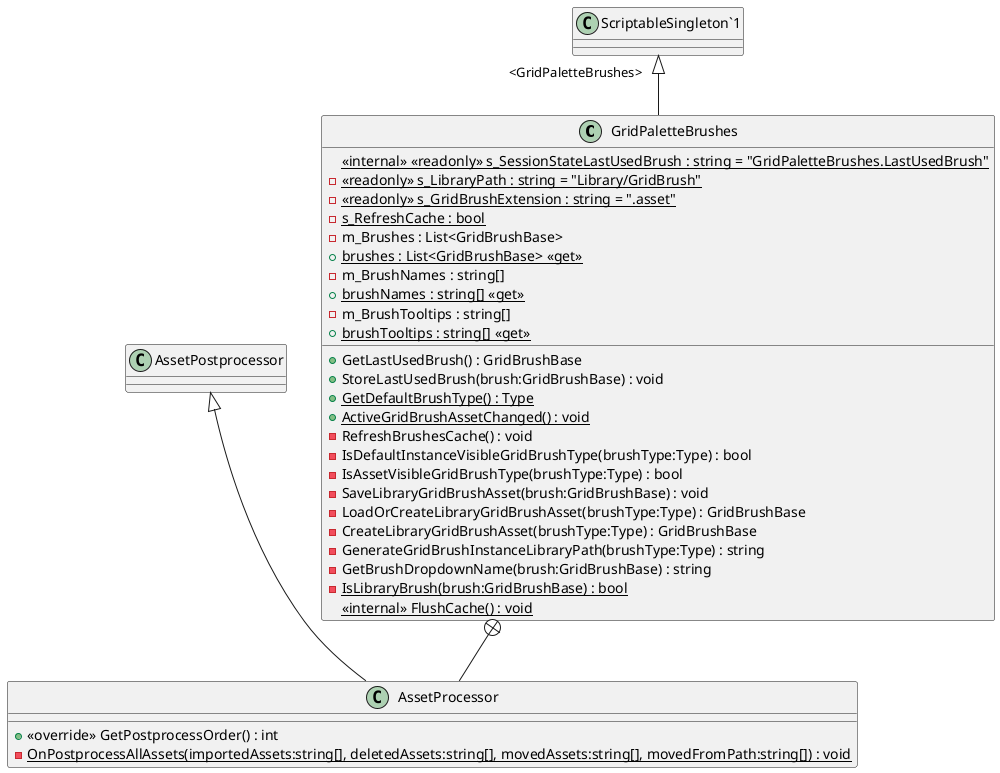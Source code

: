 @startuml
class GridPaletteBrushes {
    <<internal>> {static} <<readonly>> s_SessionStateLastUsedBrush : string = "GridPaletteBrushes.LastUsedBrush"
    - {static} <<readonly>> s_LibraryPath : string = "Library/GridBrush"
    - {static} <<readonly>> s_GridBrushExtension : string = ".asset"
    - {static} s_RefreshCache : bool
    - m_Brushes : List<GridBrushBase>
    + {static} brushes : List<GridBrushBase> <<get>>
    - m_BrushNames : string[]
    + {static} brushNames : string[] <<get>>
    - m_BrushTooltips : string[]
    + {static} brushTooltips : string[] <<get>>
    + GetLastUsedBrush() : GridBrushBase
    + StoreLastUsedBrush(brush:GridBrushBase) : void
    + {static} GetDefaultBrushType() : Type
    + {static} ActiveGridBrushAssetChanged() : void
    - RefreshBrushesCache() : void
    - IsDefaultInstanceVisibleGridBrushType(brushType:Type) : bool
    - IsAssetVisibleGridBrushType(brushType:Type) : bool
    - SaveLibraryGridBrushAsset(brush:GridBrushBase) : void
    - LoadOrCreateLibraryGridBrushAsset(brushType:Type) : GridBrushBase
    - CreateLibraryGridBrushAsset(brushType:Type) : GridBrushBase
    - GenerateGridBrushInstanceLibraryPath(brushType:Type) : string
    - GetBrushDropdownName(brush:GridBrushBase) : string
    - {static} IsLibraryBrush(brush:GridBrushBase) : bool
    <<internal>> {static} FlushCache() : void
}
class AssetProcessor {
    + <<override>> GetPostprocessOrder() : int
    - {static} OnPostprocessAllAssets(importedAssets:string[], deletedAssets:string[], movedAssets:string[], movedFromPath:string[]) : void
}
"ScriptableSingleton`1" "<GridPaletteBrushes>" <|-- GridPaletteBrushes
GridPaletteBrushes +-- AssetProcessor
AssetPostprocessor <|-- AssetProcessor
@enduml
